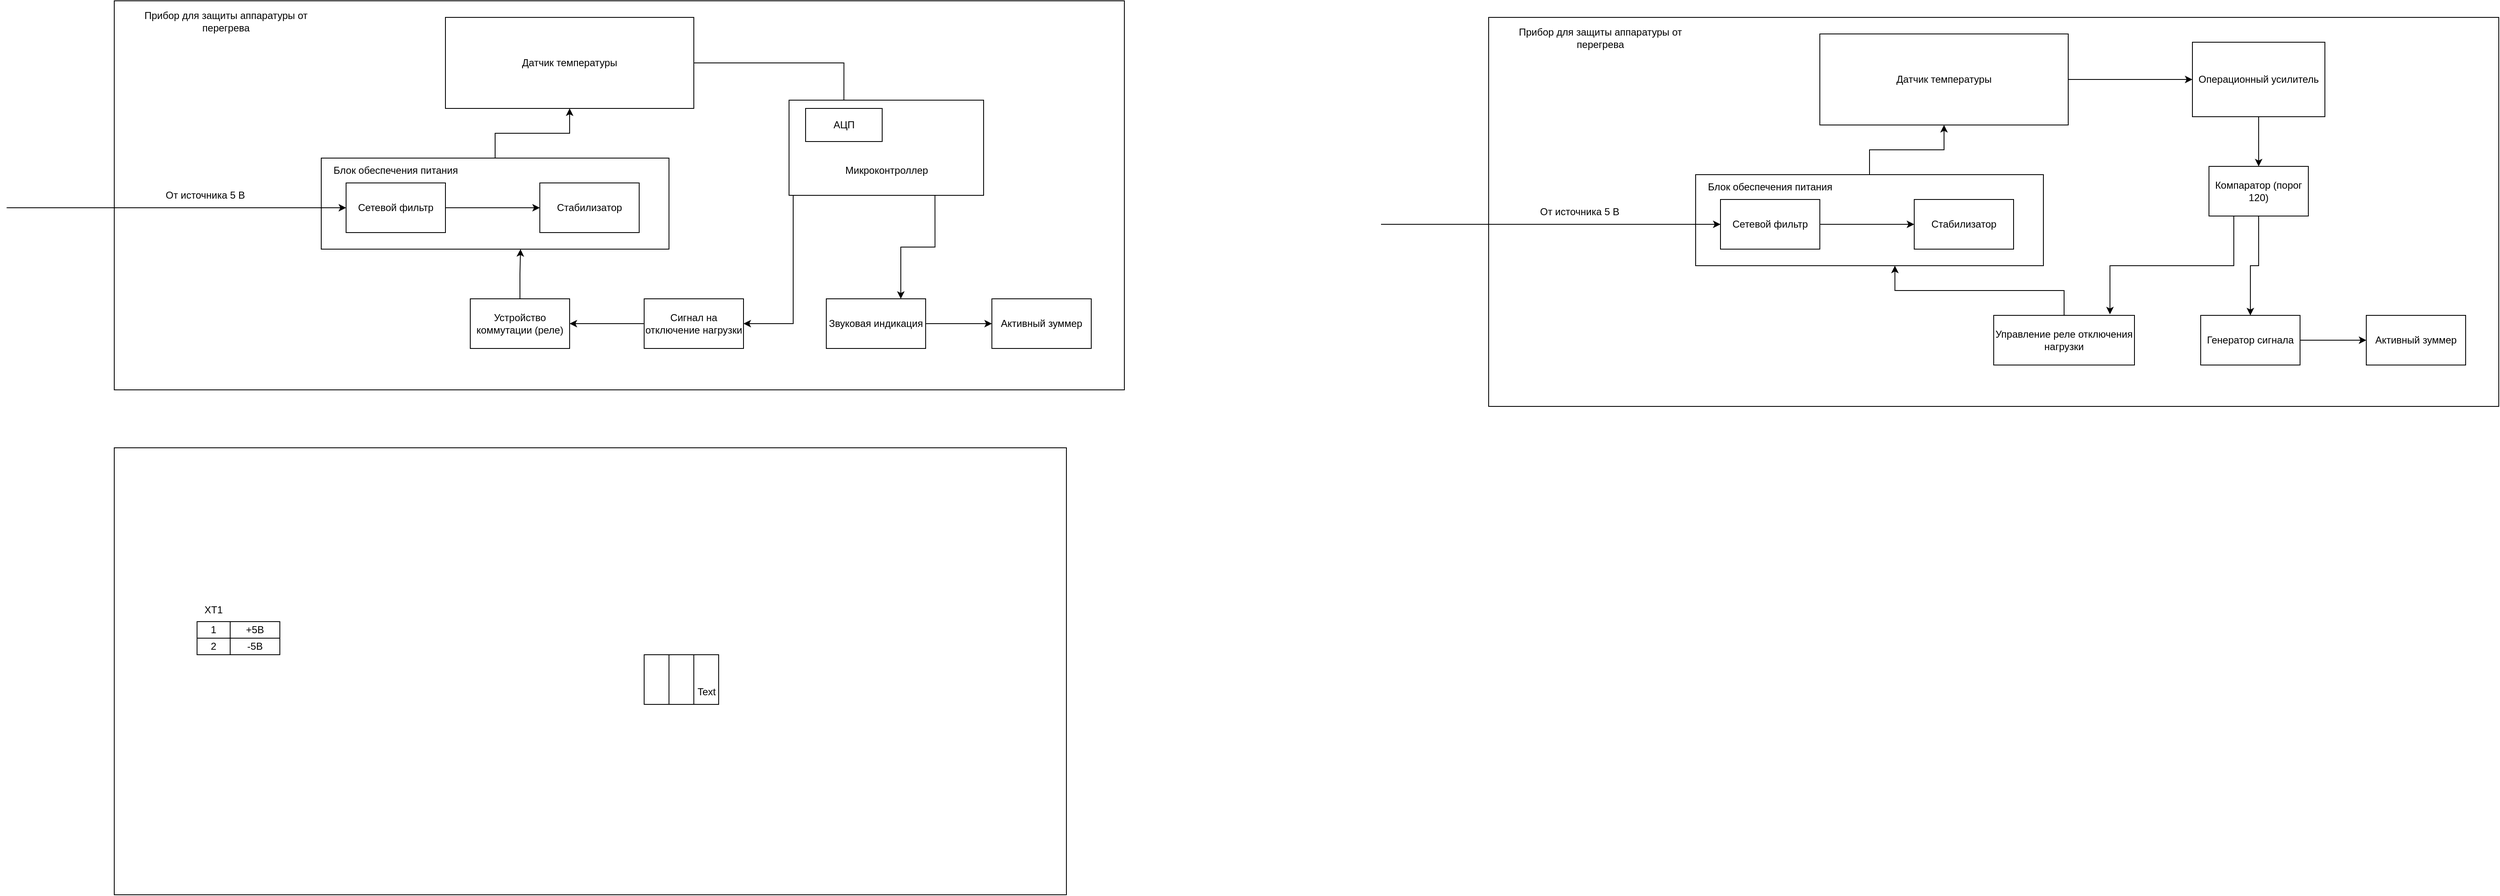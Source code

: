 <mxfile version="26.2.9">
  <diagram name="Страница — 1" id="CLNIUGPtDbDxv4ljSgYw">
    <mxGraphModel dx="1139" dy="594" grid="1" gridSize="10" guides="1" tooltips="1" connect="1" arrows="1" fold="1" page="1" pageScale="1" pageWidth="827" pageHeight="1169" math="0" shadow="0">
      <root>
        <mxCell id="0" />
        <mxCell id="1" parent="0" />
        <mxCell id="peH1K-CHpm_S5tcDr0NW-93" value="" style="rounded=0;whiteSpace=wrap;html=1;" vertex="1" parent="1">
          <mxGeometry x="-100" y="550" width="1150" height="540" as="geometry" />
        </mxCell>
        <mxCell id="peH1K-CHpm_S5tcDr0NW-8" value="" style="rounded=0;whiteSpace=wrap;html=1;" vertex="1" parent="1">
          <mxGeometry x="150" y="210" width="410" height="100" as="geometry" />
        </mxCell>
        <mxCell id="peH1K-CHpm_S5tcDr0NW-1" value="" style="rounded=0;whiteSpace=wrap;html=1;" vertex="1" parent="1">
          <mxGeometry x="-100" y="10" width="1220" height="470" as="geometry" />
        </mxCell>
        <mxCell id="peH1K-CHpm_S5tcDr0NW-2" value="Прибор для защиты аппаратуры от перегрева" style="text;html=1;align=center;verticalAlign=middle;whiteSpace=wrap;rounded=0;" vertex="1" parent="1">
          <mxGeometry x="-80" y="20" width="230" height="30" as="geometry" />
        </mxCell>
        <mxCell id="peH1K-CHpm_S5tcDr0NW-3" value="Датчик температуры" style="rounded=0;whiteSpace=wrap;html=1;" vertex="1" parent="1">
          <mxGeometry x="300" y="30" width="300" height="110" as="geometry" />
        </mxCell>
        <mxCell id="peH1K-CHpm_S5tcDr0NW-15" value="" style="edgeStyle=orthogonalEdgeStyle;rounded=0;orthogonalLoop=1;jettySize=auto;html=1;" edge="1" parent="1" source="peH1K-CHpm_S5tcDr0NW-11" target="peH1K-CHpm_S5tcDr0NW-3">
          <mxGeometry relative="1" as="geometry" />
        </mxCell>
        <mxCell id="peH1K-CHpm_S5tcDr0NW-11" value="" style="rounded=0;whiteSpace=wrap;html=1;" vertex="1" parent="1">
          <mxGeometry x="150" y="200" width="420" height="110" as="geometry" />
        </mxCell>
        <mxCell id="peH1K-CHpm_S5tcDr0NW-28" style="edgeStyle=orthogonalEdgeStyle;rounded=0;orthogonalLoop=1;jettySize=auto;html=1;exitX=1;exitY=0.5;exitDx=0;exitDy=0;entryX=0.5;entryY=0;entryDx=0;entryDy=0;" edge="1" parent="1" source="peH1K-CHpm_S5tcDr0NW-3" target="peH1K-CHpm_S5tcDr0NW-14">
          <mxGeometry relative="1" as="geometry" />
        </mxCell>
        <mxCell id="peH1K-CHpm_S5tcDr0NW-7" style="edgeStyle=orthogonalEdgeStyle;rounded=0;orthogonalLoop=1;jettySize=auto;html=1;exitX=1;exitY=0.5;exitDx=0;exitDy=0;entryX=0;entryY=0.5;entryDx=0;entryDy=0;" edge="1" parent="1" source="peH1K-CHpm_S5tcDr0NW-5" target="peH1K-CHpm_S5tcDr0NW-6">
          <mxGeometry relative="1" as="geometry" />
        </mxCell>
        <mxCell id="peH1K-CHpm_S5tcDr0NW-4" value="" style="endArrow=classic;html=1;rounded=0;entryX=0;entryY=0.5;entryDx=0;entryDy=0;" edge="1" parent="1" target="peH1K-CHpm_S5tcDr0NW-5">
          <mxGeometry width="50" height="50" relative="1" as="geometry">
            <mxPoint x="-230" y="260" as="sourcePoint" />
            <mxPoint x="210" y="250" as="targetPoint" />
          </mxGeometry>
        </mxCell>
        <mxCell id="peH1K-CHpm_S5tcDr0NW-5" value="Сетевой фильтр" style="rounded=0;whiteSpace=wrap;html=1;" vertex="1" parent="1">
          <mxGeometry x="180" y="230" width="120" height="60" as="geometry" />
        </mxCell>
        <mxCell id="peH1K-CHpm_S5tcDr0NW-6" value="Стабилизатор" style="rounded=0;whiteSpace=wrap;html=1;" vertex="1" parent="1">
          <mxGeometry x="414" y="230" width="120" height="60" as="geometry" />
        </mxCell>
        <mxCell id="peH1K-CHpm_S5tcDr0NW-13" value="Блок обеспечения питания" style="text;html=1;align=center;verticalAlign=middle;whiteSpace=wrap;rounded=0;" vertex="1" parent="1">
          <mxGeometry x="150" y="200" width="180" height="30" as="geometry" />
        </mxCell>
        <mxCell id="peH1K-CHpm_S5tcDr0NW-29" style="edgeStyle=orthogonalEdgeStyle;rounded=0;orthogonalLoop=1;jettySize=auto;html=1;exitX=0.75;exitY=1;exitDx=0;exitDy=0;entryX=0.75;entryY=0;entryDx=0;entryDy=0;" edge="1" parent="1" source="peH1K-CHpm_S5tcDr0NW-17" target="peH1K-CHpm_S5tcDr0NW-19">
          <mxGeometry relative="1" as="geometry" />
        </mxCell>
        <mxCell id="peH1K-CHpm_S5tcDr0NW-30" style="edgeStyle=orthogonalEdgeStyle;rounded=0;orthogonalLoop=1;jettySize=auto;html=1;exitX=0.25;exitY=1;exitDx=0;exitDy=0;entryX=1;entryY=0.5;entryDx=0;entryDy=0;" edge="1" parent="1" source="peH1K-CHpm_S5tcDr0NW-17" target="peH1K-CHpm_S5tcDr0NW-20">
          <mxGeometry relative="1" as="geometry">
            <Array as="points">
              <mxPoint x="720" y="245" />
              <mxPoint x="720" y="400" />
            </Array>
          </mxGeometry>
        </mxCell>
        <mxCell id="peH1K-CHpm_S5tcDr0NW-17" value="" style="rounded=0;whiteSpace=wrap;html=1;" vertex="1" parent="1">
          <mxGeometry x="715" y="130" width="235" height="115" as="geometry" />
        </mxCell>
        <mxCell id="peH1K-CHpm_S5tcDr0NW-18" style="edgeStyle=orthogonalEdgeStyle;rounded=0;orthogonalLoop=1;jettySize=auto;html=1;exitX=0.5;exitY=1;exitDx=0;exitDy=0;entryX=0.5;entryY=0.042;entryDx=0;entryDy=0;entryPerimeter=0;" edge="1" parent="1" source="peH1K-CHpm_S5tcDr0NW-14" target="peH1K-CHpm_S5tcDr0NW-14">
          <mxGeometry relative="1" as="geometry" />
        </mxCell>
        <mxCell id="peH1K-CHpm_S5tcDr0NW-14" value="АЦП" style="rounded=0;whiteSpace=wrap;html=1;" vertex="1" parent="1">
          <mxGeometry x="735" y="140" width="92.5" height="40" as="geometry" />
        </mxCell>
        <mxCell id="peH1K-CHpm_S5tcDr0NW-32" value="" style="edgeStyle=orthogonalEdgeStyle;rounded=0;orthogonalLoop=1;jettySize=auto;html=1;" edge="1" parent="1" source="peH1K-CHpm_S5tcDr0NW-19" target="peH1K-CHpm_S5tcDr0NW-31">
          <mxGeometry relative="1" as="geometry" />
        </mxCell>
        <mxCell id="peH1K-CHpm_S5tcDr0NW-19" value="Звуковая индикация" style="rounded=0;whiteSpace=wrap;html=1;" vertex="1" parent="1">
          <mxGeometry x="760" y="370" width="120" height="60" as="geometry" />
        </mxCell>
        <mxCell id="peH1K-CHpm_S5tcDr0NW-34" value="" style="edgeStyle=orthogonalEdgeStyle;rounded=0;orthogonalLoop=1;jettySize=auto;html=1;" edge="1" parent="1" source="peH1K-CHpm_S5tcDr0NW-20" target="peH1K-CHpm_S5tcDr0NW-33">
          <mxGeometry relative="1" as="geometry" />
        </mxCell>
        <mxCell id="peH1K-CHpm_S5tcDr0NW-20" value="Сигнал на отключение нагрузки" style="rounded=0;whiteSpace=wrap;html=1;" vertex="1" parent="1">
          <mxGeometry x="540" y="370" width="120" height="60" as="geometry" />
        </mxCell>
        <mxCell id="peH1K-CHpm_S5tcDr0NW-26" value="От источника 5 В" style="text;html=1;align=center;verticalAlign=middle;whiteSpace=wrap;rounded=0;" vertex="1" parent="1">
          <mxGeometry x="-50" y="230" width="120" height="30" as="geometry" />
        </mxCell>
        <mxCell id="peH1K-CHpm_S5tcDr0NW-27" value="Микроконтроллер" style="text;html=1;align=center;verticalAlign=middle;whiteSpace=wrap;rounded=0;" vertex="1" parent="1">
          <mxGeometry x="793.75" y="195" width="77.5" height="40" as="geometry" />
        </mxCell>
        <mxCell id="peH1K-CHpm_S5tcDr0NW-31" value="Активный зуммер" style="whiteSpace=wrap;html=1;rounded=0;" vertex="1" parent="1">
          <mxGeometry x="960" y="370" width="120" height="60" as="geometry" />
        </mxCell>
        <mxCell id="peH1K-CHpm_S5tcDr0NW-33" value="Устройство коммутации (реле)" style="rounded=0;whiteSpace=wrap;html=1;" vertex="1" parent="1">
          <mxGeometry x="330" y="370" width="120" height="60" as="geometry" />
        </mxCell>
        <mxCell id="peH1K-CHpm_S5tcDr0NW-36" style="edgeStyle=orthogonalEdgeStyle;rounded=0;orthogonalLoop=1;jettySize=auto;html=1;exitX=0.5;exitY=0;exitDx=0;exitDy=0;entryX=0.573;entryY=1;entryDx=0;entryDy=0;entryPerimeter=0;" edge="1" parent="1" source="peH1K-CHpm_S5tcDr0NW-33" target="peH1K-CHpm_S5tcDr0NW-11">
          <mxGeometry relative="1" as="geometry" />
        </mxCell>
        <mxCell id="peH1K-CHpm_S5tcDr0NW-37" value="" style="rounded=0;whiteSpace=wrap;html=1;" vertex="1" parent="1">
          <mxGeometry x="1810" y="230" width="410" height="100" as="geometry" />
        </mxCell>
        <mxCell id="peH1K-CHpm_S5tcDr0NW-38" value="" style="rounded=0;whiteSpace=wrap;html=1;" vertex="1" parent="1">
          <mxGeometry x="1560" y="30" width="1220" height="470" as="geometry" />
        </mxCell>
        <mxCell id="peH1K-CHpm_S5tcDr0NW-39" value="Прибор для защиты аппаратуры от перегрева" style="text;html=1;align=center;verticalAlign=middle;whiteSpace=wrap;rounded=0;" vertex="1" parent="1">
          <mxGeometry x="1580" y="40" width="230" height="30" as="geometry" />
        </mxCell>
        <mxCell id="peH1K-CHpm_S5tcDr0NW-64" style="edgeStyle=orthogonalEdgeStyle;rounded=0;orthogonalLoop=1;jettySize=auto;html=1;exitX=1;exitY=0.5;exitDx=0;exitDy=0;entryX=0;entryY=0.5;entryDx=0;entryDy=0;" edge="1" parent="1" source="peH1K-CHpm_S5tcDr0NW-40" target="peH1K-CHpm_S5tcDr0NW-63">
          <mxGeometry relative="1" as="geometry" />
        </mxCell>
        <mxCell id="peH1K-CHpm_S5tcDr0NW-40" value="Датчик температуры" style="rounded=0;whiteSpace=wrap;html=1;" vertex="1" parent="1">
          <mxGeometry x="1960" y="50" width="300" height="110" as="geometry" />
        </mxCell>
        <mxCell id="peH1K-CHpm_S5tcDr0NW-41" value="" style="edgeStyle=orthogonalEdgeStyle;rounded=0;orthogonalLoop=1;jettySize=auto;html=1;" edge="1" source="peH1K-CHpm_S5tcDr0NW-42" target="peH1K-CHpm_S5tcDr0NW-40" parent="1">
          <mxGeometry relative="1" as="geometry" />
        </mxCell>
        <mxCell id="peH1K-CHpm_S5tcDr0NW-42" value="" style="rounded=0;whiteSpace=wrap;html=1;" vertex="1" parent="1">
          <mxGeometry x="1810" y="220" width="420" height="110" as="geometry" />
        </mxCell>
        <mxCell id="peH1K-CHpm_S5tcDr0NW-44" style="edgeStyle=orthogonalEdgeStyle;rounded=0;orthogonalLoop=1;jettySize=auto;html=1;exitX=1;exitY=0.5;exitDx=0;exitDy=0;entryX=0;entryY=0.5;entryDx=0;entryDy=0;" edge="1" source="peH1K-CHpm_S5tcDr0NW-46" target="peH1K-CHpm_S5tcDr0NW-47" parent="1">
          <mxGeometry relative="1" as="geometry" />
        </mxCell>
        <mxCell id="peH1K-CHpm_S5tcDr0NW-45" value="" style="endArrow=classic;html=1;rounded=0;entryX=0;entryY=0.5;entryDx=0;entryDy=0;" edge="1" target="peH1K-CHpm_S5tcDr0NW-46" parent="1">
          <mxGeometry width="50" height="50" relative="1" as="geometry">
            <mxPoint x="1430" y="280" as="sourcePoint" />
            <mxPoint x="1870" y="270" as="targetPoint" />
          </mxGeometry>
        </mxCell>
        <mxCell id="peH1K-CHpm_S5tcDr0NW-46" value="Сетевой фильтр" style="rounded=0;whiteSpace=wrap;html=1;" vertex="1" parent="1">
          <mxGeometry x="1840" y="250" width="120" height="60" as="geometry" />
        </mxCell>
        <mxCell id="peH1K-CHpm_S5tcDr0NW-47" value="Стабилизатор" style="rounded=0;whiteSpace=wrap;html=1;" vertex="1" parent="1">
          <mxGeometry x="2074" y="250" width="120" height="60" as="geometry" />
        </mxCell>
        <mxCell id="peH1K-CHpm_S5tcDr0NW-48" value="Блок обеспечения питания" style="text;html=1;align=center;verticalAlign=middle;whiteSpace=wrap;rounded=0;" vertex="1" parent="1">
          <mxGeometry x="1810" y="220" width="180" height="30" as="geometry" />
        </mxCell>
        <mxCell id="peH1K-CHpm_S5tcDr0NW-54" value="" style="edgeStyle=orthogonalEdgeStyle;rounded=0;orthogonalLoop=1;jettySize=auto;html=1;" edge="1" source="peH1K-CHpm_S5tcDr0NW-55" target="peH1K-CHpm_S5tcDr0NW-60" parent="1">
          <mxGeometry relative="1" as="geometry" />
        </mxCell>
        <mxCell id="peH1K-CHpm_S5tcDr0NW-55" value="Генератор сигнала" style="rounded=0;whiteSpace=wrap;html=1;" vertex="1" parent="1">
          <mxGeometry x="2420" y="390" width="120" height="60" as="geometry" />
        </mxCell>
        <mxCell id="peH1K-CHpm_S5tcDr0NW-58" value="От источника 5 В" style="text;html=1;align=center;verticalAlign=middle;whiteSpace=wrap;rounded=0;" vertex="1" parent="1">
          <mxGeometry x="1610" y="250" width="120" height="30" as="geometry" />
        </mxCell>
        <mxCell id="peH1K-CHpm_S5tcDr0NW-60" value="Активный зуммер" style="whiteSpace=wrap;html=1;rounded=0;" vertex="1" parent="1">
          <mxGeometry x="2620" y="390" width="120" height="60" as="geometry" />
        </mxCell>
        <mxCell id="peH1K-CHpm_S5tcDr0NW-61" value="Управление реле отключения нагрузки" style="rounded=0;whiteSpace=wrap;html=1;" vertex="1" parent="1">
          <mxGeometry x="2170" y="390" width="170" height="60" as="geometry" />
        </mxCell>
        <mxCell id="peH1K-CHpm_S5tcDr0NW-62" style="edgeStyle=orthogonalEdgeStyle;rounded=0;orthogonalLoop=1;jettySize=auto;html=1;exitX=0.5;exitY=0;exitDx=0;exitDy=0;entryX=0.573;entryY=1;entryDx=0;entryDy=0;entryPerimeter=0;" edge="1" source="peH1K-CHpm_S5tcDr0NW-61" target="peH1K-CHpm_S5tcDr0NW-42" parent="1">
          <mxGeometry relative="1" as="geometry" />
        </mxCell>
        <mxCell id="peH1K-CHpm_S5tcDr0NW-66" value="" style="edgeStyle=orthogonalEdgeStyle;rounded=0;orthogonalLoop=1;jettySize=auto;html=1;" edge="1" parent="1" source="peH1K-CHpm_S5tcDr0NW-63" target="peH1K-CHpm_S5tcDr0NW-65">
          <mxGeometry relative="1" as="geometry" />
        </mxCell>
        <mxCell id="peH1K-CHpm_S5tcDr0NW-63" value="Операционный усилитель" style="rounded=0;whiteSpace=wrap;html=1;" vertex="1" parent="1">
          <mxGeometry x="2410" y="60" width="160" height="90" as="geometry" />
        </mxCell>
        <mxCell id="peH1K-CHpm_S5tcDr0NW-67" style="edgeStyle=orthogonalEdgeStyle;rounded=0;orthogonalLoop=1;jettySize=auto;html=1;exitX=0.25;exitY=1;exitDx=0;exitDy=0;entryX=0.826;entryY=-0.021;entryDx=0;entryDy=0;entryPerimeter=0;" edge="1" parent="1" source="peH1K-CHpm_S5tcDr0NW-65" target="peH1K-CHpm_S5tcDr0NW-61">
          <mxGeometry relative="1" as="geometry">
            <mxPoint x="2290" y="390" as="targetPoint" />
          </mxGeometry>
        </mxCell>
        <mxCell id="peH1K-CHpm_S5tcDr0NW-68" style="edgeStyle=orthogonalEdgeStyle;rounded=0;orthogonalLoop=1;jettySize=auto;html=1;exitX=0.5;exitY=1;exitDx=0;exitDy=0;entryX=0.5;entryY=0;entryDx=0;entryDy=0;" edge="1" parent="1" source="peH1K-CHpm_S5tcDr0NW-65" target="peH1K-CHpm_S5tcDr0NW-55">
          <mxGeometry relative="1" as="geometry" />
        </mxCell>
        <mxCell id="peH1K-CHpm_S5tcDr0NW-65" value="Компаратор (порог 120)" style="whiteSpace=wrap;html=1;rounded=0;" vertex="1" parent="1">
          <mxGeometry x="2430" y="210" width="120" height="60" as="geometry" />
        </mxCell>
        <mxCell id="peH1K-CHpm_S5tcDr0NW-88" value="" style="rounded=0;whiteSpace=wrap;html=1;" vertex="1" parent="1">
          <mxGeometry x="540" y="800" width="30" height="60" as="geometry" />
        </mxCell>
        <mxCell id="peH1K-CHpm_S5tcDr0NW-89" value="" style="rounded=0;whiteSpace=wrap;html=1;" vertex="1" parent="1">
          <mxGeometry x="570" y="800" width="30" height="60" as="geometry" />
        </mxCell>
        <mxCell id="peH1K-CHpm_S5tcDr0NW-90" value="" style="rounded=0;whiteSpace=wrap;html=1;" vertex="1" parent="1">
          <mxGeometry x="600" y="800" width="30" height="60" as="geometry" />
        </mxCell>
        <mxCell id="peH1K-CHpm_S5tcDr0NW-92" value="Text" style="text;html=1;align=center;verticalAlign=middle;resizable=0;points=[];autosize=1;strokeColor=none;fillColor=none;" vertex="1" parent="1">
          <mxGeometry x="595" y="830" width="40" height="30" as="geometry" />
        </mxCell>
        <mxCell id="peH1K-CHpm_S5tcDr0NW-94" value="1" style="rounded=0;whiteSpace=wrap;html=1;" vertex="1" parent="1">
          <mxGeometry y="760" width="40" height="20" as="geometry" />
        </mxCell>
        <mxCell id="peH1K-CHpm_S5tcDr0NW-95" value="+5В" style="rounded=0;whiteSpace=wrap;html=1;" vertex="1" parent="1">
          <mxGeometry x="40" y="760" width="60" height="20" as="geometry" />
        </mxCell>
        <mxCell id="peH1K-CHpm_S5tcDr0NW-96" value="2" style="rounded=0;whiteSpace=wrap;html=1;" vertex="1" parent="1">
          <mxGeometry y="780" width="40" height="20" as="geometry" />
        </mxCell>
        <mxCell id="peH1K-CHpm_S5tcDr0NW-97" value="-5В" style="rounded=0;whiteSpace=wrap;html=1;" vertex="1" parent="1">
          <mxGeometry x="40" y="780" width="60" height="20" as="geometry" />
        </mxCell>
        <mxCell id="peH1K-CHpm_S5tcDr0NW-98" value="XT1" style="text;html=1;align=center;verticalAlign=middle;whiteSpace=wrap;rounded=0;" vertex="1" parent="1">
          <mxGeometry x="-10" y="731" width="60" height="30" as="geometry" />
        </mxCell>
      </root>
    </mxGraphModel>
  </diagram>
</mxfile>
